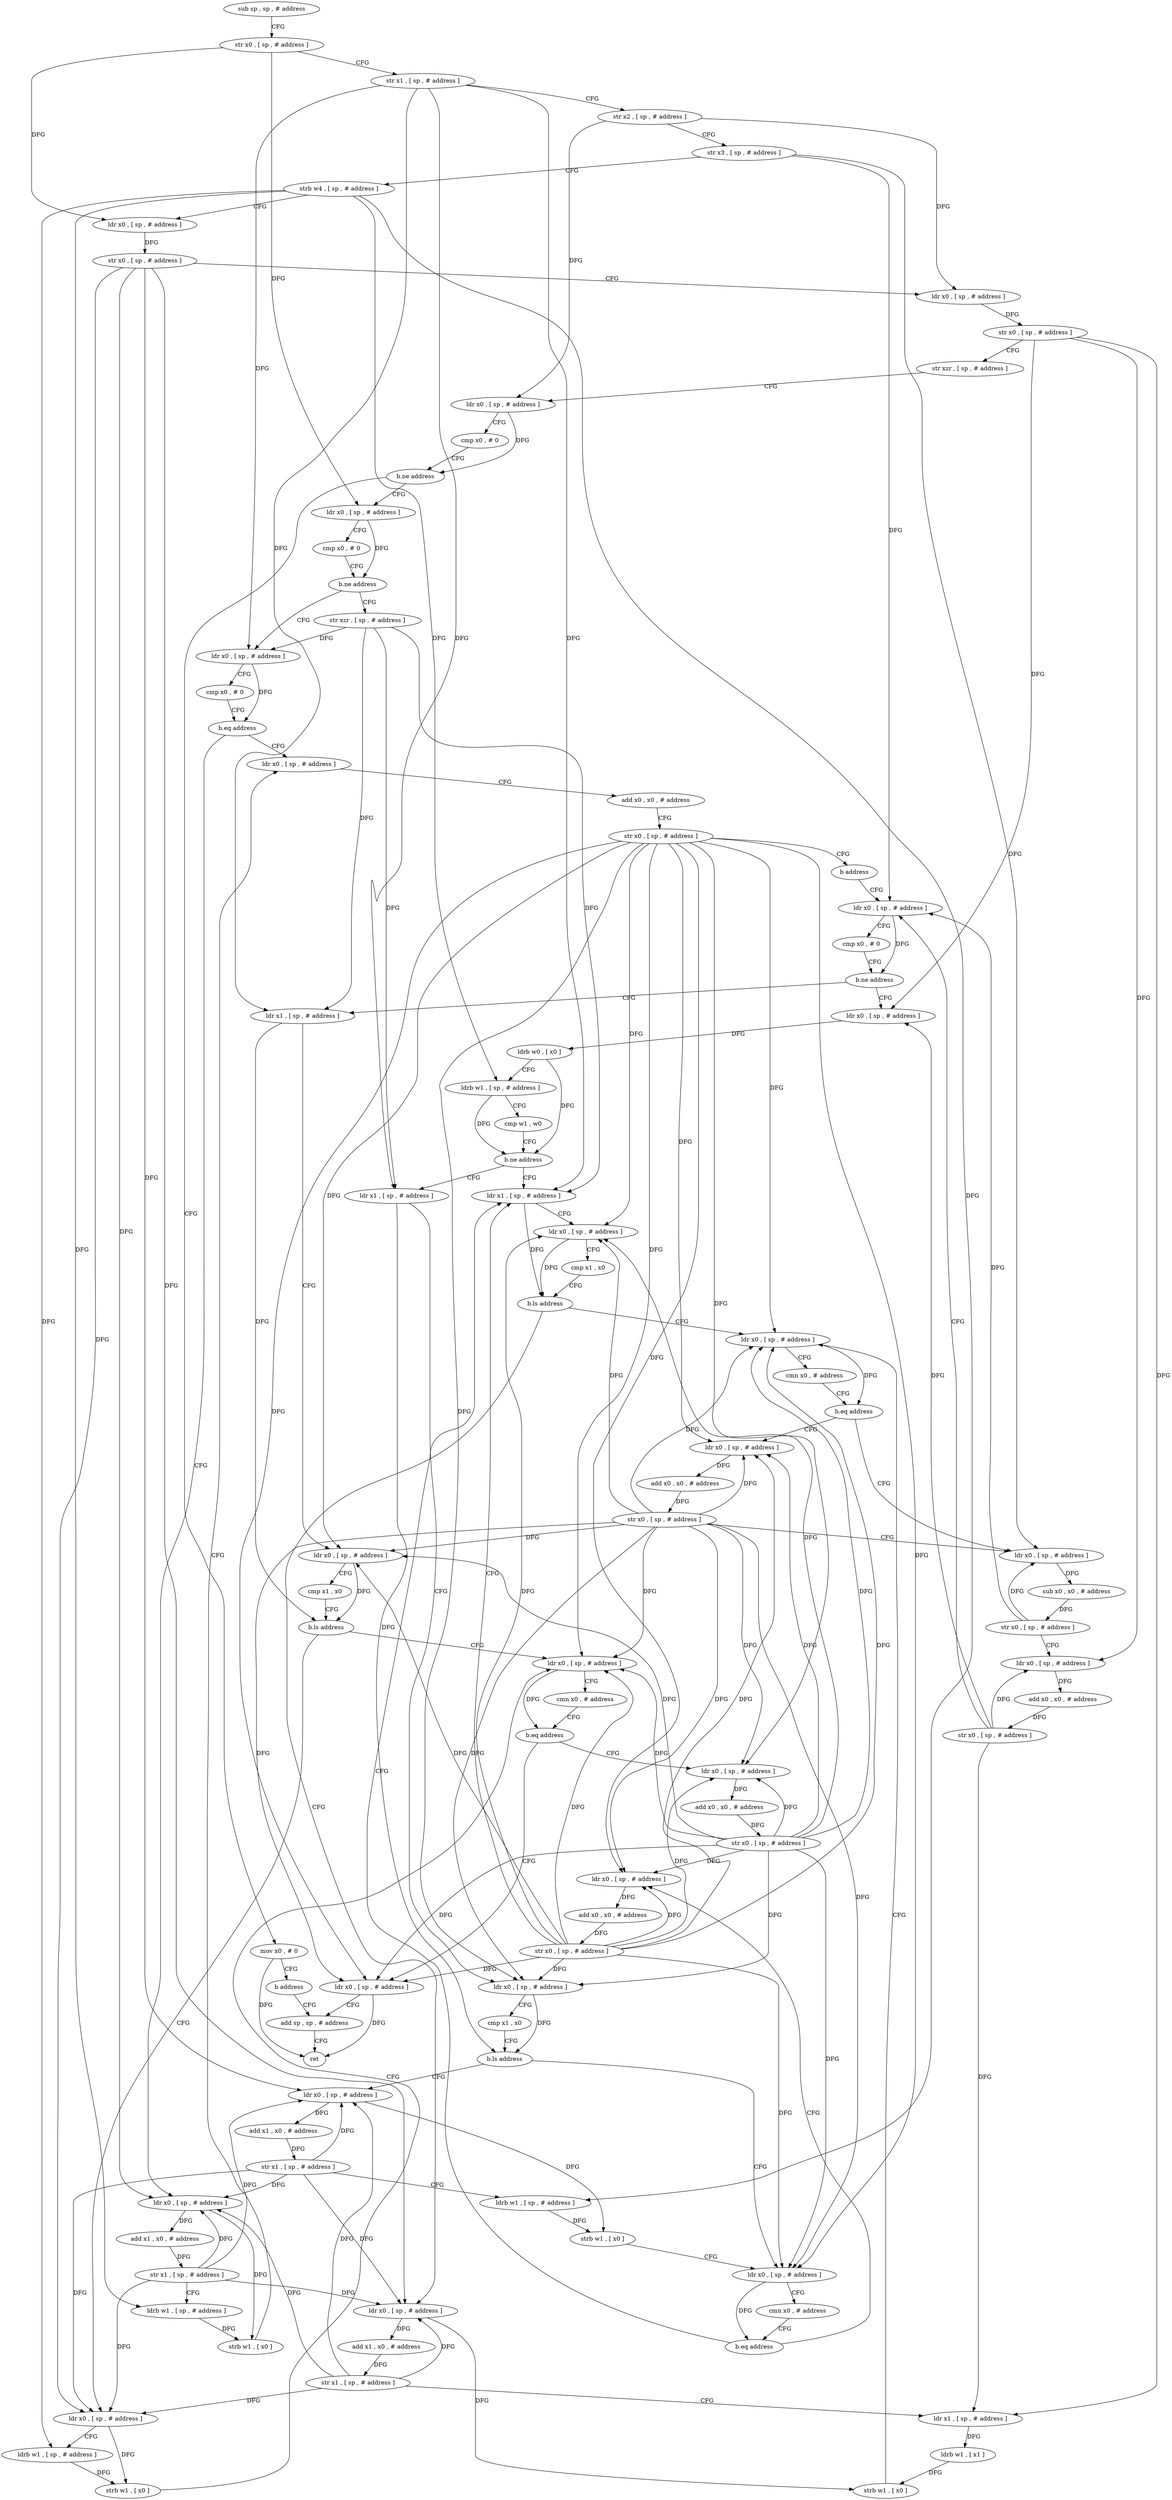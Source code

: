 digraph "func" {
"4352372" [label = "sub sp , sp , # address" ]
"4352376" [label = "str x0 , [ sp , # address ]" ]
"4352380" [label = "str x1 , [ sp , # address ]" ]
"4352384" [label = "str x2 , [ sp , # address ]" ]
"4352388" [label = "str x3 , [ sp , # address ]" ]
"4352392" [label = "strb w4 , [ sp , # address ]" ]
"4352396" [label = "ldr x0 , [ sp , # address ]" ]
"4352400" [label = "str x0 , [ sp , # address ]" ]
"4352404" [label = "ldr x0 , [ sp , # address ]" ]
"4352408" [label = "str x0 , [ sp , # address ]" ]
"4352412" [label = "str xzr , [ sp , # address ]" ]
"4352416" [label = "ldr x0 , [ sp , # address ]" ]
"4352420" [label = "cmp x0 , # 0" ]
"4352424" [label = "b.ne address" ]
"4352436" [label = "ldr x0 , [ sp , # address ]" ]
"4352428" [label = "mov x0 , # 0" ]
"4352440" [label = "cmp x0 , # 0" ]
"4352444" [label = "b.ne address" ]
"4352452" [label = "ldr x0 , [ sp , # address ]" ]
"4352448" [label = "str xzr , [ sp , # address ]" ]
"4352432" [label = "b address" ]
"4352736" [label = "add sp , sp , # address" ]
"4352456" [label = "cmp x0 , # 0" ]
"4352460" [label = "b.eq address" ]
"4352484" [label = "ldr x0 , [ sp , # address ]" ]
"4352464" [label = "ldr x0 , [ sp , # address ]" ]
"4352740" [label = "ret" ]
"4352488" [label = "add x0 , x0 , # address" ]
"4352492" [label = "str x0 , [ sp , # address ]" ]
"4352496" [label = "b address" ]
"4352668" [label = "ldr x0 , [ sp , # address ]" ]
"4352468" [label = "add x1 , x0 , # address" ]
"4352472" [label = "str x1 , [ sp , # address ]" ]
"4352476" [label = "ldrb w1 , [ sp , # address ]" ]
"4352480" [label = "strb w1 , [ x0 ]" ]
"4352672" [label = "cmp x0 , # 0" ]
"4352676" [label = "b.ne address" ]
"4352500" [label = "ldr x0 , [ sp , # address ]" ]
"4352680" [label = "ldr x1 , [ sp , # address ]" ]
"4352504" [label = "ldrb w0 , [ x0 ]" ]
"4352508" [label = "ldrb w1 , [ sp , # address ]" ]
"4352512" [label = "cmp w1 , w0" ]
"4352516" [label = "b.ne address" ]
"4352580" [label = "ldr x1 , [ sp , # address ]" ]
"4352520" [label = "ldr x1 , [ sp , # address ]" ]
"4352684" [label = "ldr x0 , [ sp , # address ]" ]
"4352688" [label = "cmp x1 , x0" ]
"4352692" [label = "b.ls address" ]
"4352708" [label = "ldr x0 , [ sp , # address ]" ]
"4352696" [label = "ldr x0 , [ sp , # address ]" ]
"4352584" [label = "ldr x0 , [ sp , # address ]" ]
"4352588" [label = "cmp x1 , x0" ]
"4352592" [label = "b.ls address" ]
"4352620" [label = "ldr x0 , [ sp , # address ]" ]
"4352596" [label = "ldr x0 , [ sp , # address ]" ]
"4352524" [label = "ldr x0 , [ sp , # address ]" ]
"4352528" [label = "cmp x1 , x0" ]
"4352532" [label = "b.ls address" ]
"4352556" [label = "ldr x0 , [ sp , # address ]" ]
"4352536" [label = "ldr x0 , [ sp , # address ]" ]
"4352712" [label = "cmn x0 , # address" ]
"4352716" [label = "b.eq address" ]
"4352732" [label = "ldr x0 , [ sp , # address ]" ]
"4352720" [label = "ldr x0 , [ sp , # address ]" ]
"4352700" [label = "ldrb w1 , [ sp , # address ]" ]
"4352704" [label = "strb w1 , [ x0 ]" ]
"4352624" [label = "cmn x0 , # address" ]
"4352628" [label = "b.eq address" ]
"4352644" [label = "ldr x0 , [ sp , # address ]" ]
"4352632" [label = "ldr x0 , [ sp , # address ]" ]
"4352600" [label = "add x1 , x0 , # address" ]
"4352604" [label = "str x1 , [ sp , # address ]" ]
"4352608" [label = "ldr x1 , [ sp , # address ]" ]
"4352612" [label = "ldrb w1 , [ x1 ]" ]
"4352616" [label = "strb w1 , [ x0 ]" ]
"4352560" [label = "cmn x0 , # address" ]
"4352564" [label = "b.eq address" ]
"4352568" [label = "ldr x0 , [ sp , # address ]" ]
"4352540" [label = "add x1 , x0 , # address" ]
"4352544" [label = "str x1 , [ sp , # address ]" ]
"4352548" [label = "ldrb w1 , [ sp , # address ]" ]
"4352552" [label = "strb w1 , [ x0 ]" ]
"4352724" [label = "add x0 , x0 , # address" ]
"4352728" [label = "str x0 , [ sp , # address ]" ]
"4352648" [label = "sub x0 , x0 , # address" ]
"4352652" [label = "str x0 , [ sp , # address ]" ]
"4352656" [label = "ldr x0 , [ sp , # address ]" ]
"4352660" [label = "add x0 , x0 , # address" ]
"4352664" [label = "str x0 , [ sp , # address ]" ]
"4352636" [label = "add x0 , x0 , # address" ]
"4352640" [label = "str x0 , [ sp , # address ]" ]
"4352572" [label = "add x0 , x0 , # address" ]
"4352576" [label = "str x0 , [ sp , # address ]" ]
"4352372" -> "4352376" [ label = "CFG" ]
"4352376" -> "4352380" [ label = "CFG" ]
"4352376" -> "4352396" [ label = "DFG" ]
"4352376" -> "4352436" [ label = "DFG" ]
"4352380" -> "4352384" [ label = "CFG" ]
"4352380" -> "4352452" [ label = "DFG" ]
"4352380" -> "4352680" [ label = "DFG" ]
"4352380" -> "4352580" [ label = "DFG" ]
"4352380" -> "4352520" [ label = "DFG" ]
"4352384" -> "4352388" [ label = "CFG" ]
"4352384" -> "4352404" [ label = "DFG" ]
"4352384" -> "4352416" [ label = "DFG" ]
"4352388" -> "4352392" [ label = "CFG" ]
"4352388" -> "4352668" [ label = "DFG" ]
"4352388" -> "4352644" [ label = "DFG" ]
"4352392" -> "4352396" [ label = "CFG" ]
"4352392" -> "4352476" [ label = "DFG" ]
"4352392" -> "4352508" [ label = "DFG" ]
"4352392" -> "4352700" [ label = "DFG" ]
"4352392" -> "4352548" [ label = "DFG" ]
"4352396" -> "4352400" [ label = "DFG" ]
"4352400" -> "4352404" [ label = "CFG" ]
"4352400" -> "4352464" [ label = "DFG" ]
"4352400" -> "4352696" [ label = "DFG" ]
"4352400" -> "4352596" [ label = "DFG" ]
"4352400" -> "4352536" [ label = "DFG" ]
"4352404" -> "4352408" [ label = "DFG" ]
"4352408" -> "4352412" [ label = "CFG" ]
"4352408" -> "4352500" [ label = "DFG" ]
"4352408" -> "4352608" [ label = "DFG" ]
"4352408" -> "4352656" [ label = "DFG" ]
"4352412" -> "4352416" [ label = "CFG" ]
"4352416" -> "4352420" [ label = "CFG" ]
"4352416" -> "4352424" [ label = "DFG" ]
"4352420" -> "4352424" [ label = "CFG" ]
"4352424" -> "4352436" [ label = "CFG" ]
"4352424" -> "4352428" [ label = "CFG" ]
"4352436" -> "4352440" [ label = "CFG" ]
"4352436" -> "4352444" [ label = "DFG" ]
"4352428" -> "4352432" [ label = "CFG" ]
"4352428" -> "4352740" [ label = "DFG" ]
"4352440" -> "4352444" [ label = "CFG" ]
"4352444" -> "4352452" [ label = "CFG" ]
"4352444" -> "4352448" [ label = "CFG" ]
"4352452" -> "4352456" [ label = "CFG" ]
"4352452" -> "4352460" [ label = "DFG" ]
"4352448" -> "4352452" [ label = "DFG" ]
"4352448" -> "4352680" [ label = "DFG" ]
"4352448" -> "4352580" [ label = "DFG" ]
"4352448" -> "4352520" [ label = "DFG" ]
"4352432" -> "4352736" [ label = "CFG" ]
"4352736" -> "4352740" [ label = "CFG" ]
"4352456" -> "4352460" [ label = "CFG" ]
"4352460" -> "4352484" [ label = "CFG" ]
"4352460" -> "4352464" [ label = "CFG" ]
"4352484" -> "4352488" [ label = "CFG" ]
"4352464" -> "4352468" [ label = "DFG" ]
"4352464" -> "4352480" [ label = "DFG" ]
"4352488" -> "4352492" [ label = "CFG" ]
"4352492" -> "4352496" [ label = "CFG" ]
"4352492" -> "4352684" [ label = "DFG" ]
"4352492" -> "4352584" [ label = "DFG" ]
"4352492" -> "4352524" [ label = "DFG" ]
"4352492" -> "4352708" [ label = "DFG" ]
"4352492" -> "4352620" [ label = "DFG" ]
"4352492" -> "4352556" [ label = "DFG" ]
"4352492" -> "4352732" [ label = "DFG" ]
"4352492" -> "4352720" [ label = "DFG" ]
"4352492" -> "4352632" [ label = "DFG" ]
"4352492" -> "4352568" [ label = "DFG" ]
"4352496" -> "4352668" [ label = "CFG" ]
"4352668" -> "4352672" [ label = "CFG" ]
"4352668" -> "4352676" [ label = "DFG" ]
"4352468" -> "4352472" [ label = "DFG" ]
"4352472" -> "4352476" [ label = "CFG" ]
"4352472" -> "4352464" [ label = "DFG" ]
"4352472" -> "4352696" [ label = "DFG" ]
"4352472" -> "4352596" [ label = "DFG" ]
"4352472" -> "4352536" [ label = "DFG" ]
"4352476" -> "4352480" [ label = "DFG" ]
"4352480" -> "4352484" [ label = "CFG" ]
"4352672" -> "4352676" [ label = "CFG" ]
"4352676" -> "4352500" [ label = "CFG" ]
"4352676" -> "4352680" [ label = "CFG" ]
"4352500" -> "4352504" [ label = "DFG" ]
"4352680" -> "4352684" [ label = "CFG" ]
"4352680" -> "4352692" [ label = "DFG" ]
"4352504" -> "4352508" [ label = "CFG" ]
"4352504" -> "4352516" [ label = "DFG" ]
"4352508" -> "4352512" [ label = "CFG" ]
"4352508" -> "4352516" [ label = "DFG" ]
"4352512" -> "4352516" [ label = "CFG" ]
"4352516" -> "4352580" [ label = "CFG" ]
"4352516" -> "4352520" [ label = "CFG" ]
"4352580" -> "4352584" [ label = "CFG" ]
"4352580" -> "4352592" [ label = "DFG" ]
"4352520" -> "4352524" [ label = "CFG" ]
"4352520" -> "4352532" [ label = "DFG" ]
"4352684" -> "4352688" [ label = "CFG" ]
"4352684" -> "4352692" [ label = "DFG" ]
"4352688" -> "4352692" [ label = "CFG" ]
"4352692" -> "4352708" [ label = "CFG" ]
"4352692" -> "4352696" [ label = "CFG" ]
"4352708" -> "4352712" [ label = "CFG" ]
"4352708" -> "4352716" [ label = "DFG" ]
"4352696" -> "4352700" [ label = "CFG" ]
"4352696" -> "4352704" [ label = "DFG" ]
"4352584" -> "4352588" [ label = "CFG" ]
"4352584" -> "4352592" [ label = "DFG" ]
"4352588" -> "4352592" [ label = "CFG" ]
"4352592" -> "4352620" [ label = "CFG" ]
"4352592" -> "4352596" [ label = "CFG" ]
"4352620" -> "4352624" [ label = "CFG" ]
"4352620" -> "4352628" [ label = "DFG" ]
"4352596" -> "4352600" [ label = "DFG" ]
"4352596" -> "4352616" [ label = "DFG" ]
"4352524" -> "4352528" [ label = "CFG" ]
"4352524" -> "4352532" [ label = "DFG" ]
"4352528" -> "4352532" [ label = "CFG" ]
"4352532" -> "4352556" [ label = "CFG" ]
"4352532" -> "4352536" [ label = "CFG" ]
"4352556" -> "4352560" [ label = "CFG" ]
"4352556" -> "4352564" [ label = "DFG" ]
"4352536" -> "4352540" [ label = "DFG" ]
"4352536" -> "4352552" [ label = "DFG" ]
"4352712" -> "4352716" [ label = "CFG" ]
"4352716" -> "4352732" [ label = "CFG" ]
"4352716" -> "4352720" [ label = "CFG" ]
"4352732" -> "4352736" [ label = "CFG" ]
"4352732" -> "4352740" [ label = "DFG" ]
"4352720" -> "4352724" [ label = "DFG" ]
"4352700" -> "4352704" [ label = "DFG" ]
"4352704" -> "4352708" [ label = "CFG" ]
"4352624" -> "4352628" [ label = "CFG" ]
"4352628" -> "4352644" [ label = "CFG" ]
"4352628" -> "4352632" [ label = "CFG" ]
"4352644" -> "4352648" [ label = "DFG" ]
"4352632" -> "4352636" [ label = "DFG" ]
"4352600" -> "4352604" [ label = "DFG" ]
"4352604" -> "4352608" [ label = "CFG" ]
"4352604" -> "4352464" [ label = "DFG" ]
"4352604" -> "4352696" [ label = "DFG" ]
"4352604" -> "4352596" [ label = "DFG" ]
"4352604" -> "4352536" [ label = "DFG" ]
"4352608" -> "4352612" [ label = "DFG" ]
"4352612" -> "4352616" [ label = "DFG" ]
"4352616" -> "4352620" [ label = "CFG" ]
"4352560" -> "4352564" [ label = "CFG" ]
"4352564" -> "4352580" [ label = "CFG" ]
"4352564" -> "4352568" [ label = "CFG" ]
"4352568" -> "4352572" [ label = "DFG" ]
"4352540" -> "4352544" [ label = "DFG" ]
"4352544" -> "4352548" [ label = "CFG" ]
"4352544" -> "4352464" [ label = "DFG" ]
"4352544" -> "4352696" [ label = "DFG" ]
"4352544" -> "4352596" [ label = "DFG" ]
"4352544" -> "4352536" [ label = "DFG" ]
"4352548" -> "4352552" [ label = "DFG" ]
"4352552" -> "4352556" [ label = "CFG" ]
"4352724" -> "4352728" [ label = "DFG" ]
"4352728" -> "4352732" [ label = "DFG" ]
"4352728" -> "4352684" [ label = "DFG" ]
"4352728" -> "4352584" [ label = "DFG" ]
"4352728" -> "4352524" [ label = "DFG" ]
"4352728" -> "4352708" [ label = "DFG" ]
"4352728" -> "4352620" [ label = "DFG" ]
"4352728" -> "4352556" [ label = "DFG" ]
"4352728" -> "4352720" [ label = "DFG" ]
"4352728" -> "4352632" [ label = "DFG" ]
"4352728" -> "4352568" [ label = "DFG" ]
"4352648" -> "4352652" [ label = "DFG" ]
"4352652" -> "4352656" [ label = "CFG" ]
"4352652" -> "4352668" [ label = "DFG" ]
"4352652" -> "4352644" [ label = "DFG" ]
"4352656" -> "4352660" [ label = "DFG" ]
"4352660" -> "4352664" [ label = "DFG" ]
"4352664" -> "4352668" [ label = "CFG" ]
"4352664" -> "4352500" [ label = "DFG" ]
"4352664" -> "4352608" [ label = "DFG" ]
"4352664" -> "4352656" [ label = "DFG" ]
"4352636" -> "4352640" [ label = "DFG" ]
"4352640" -> "4352644" [ label = "CFG" ]
"4352640" -> "4352684" [ label = "DFG" ]
"4352640" -> "4352584" [ label = "DFG" ]
"4352640" -> "4352524" [ label = "DFG" ]
"4352640" -> "4352708" [ label = "DFG" ]
"4352640" -> "4352620" [ label = "DFG" ]
"4352640" -> "4352556" [ label = "DFG" ]
"4352640" -> "4352732" [ label = "DFG" ]
"4352640" -> "4352720" [ label = "DFG" ]
"4352640" -> "4352632" [ label = "DFG" ]
"4352640" -> "4352568" [ label = "DFG" ]
"4352572" -> "4352576" [ label = "DFG" ]
"4352576" -> "4352580" [ label = "CFG" ]
"4352576" -> "4352684" [ label = "DFG" ]
"4352576" -> "4352584" [ label = "DFG" ]
"4352576" -> "4352524" [ label = "DFG" ]
"4352576" -> "4352708" [ label = "DFG" ]
"4352576" -> "4352620" [ label = "DFG" ]
"4352576" -> "4352556" [ label = "DFG" ]
"4352576" -> "4352732" [ label = "DFG" ]
"4352576" -> "4352720" [ label = "DFG" ]
"4352576" -> "4352632" [ label = "DFG" ]
"4352576" -> "4352568" [ label = "DFG" ]
}

